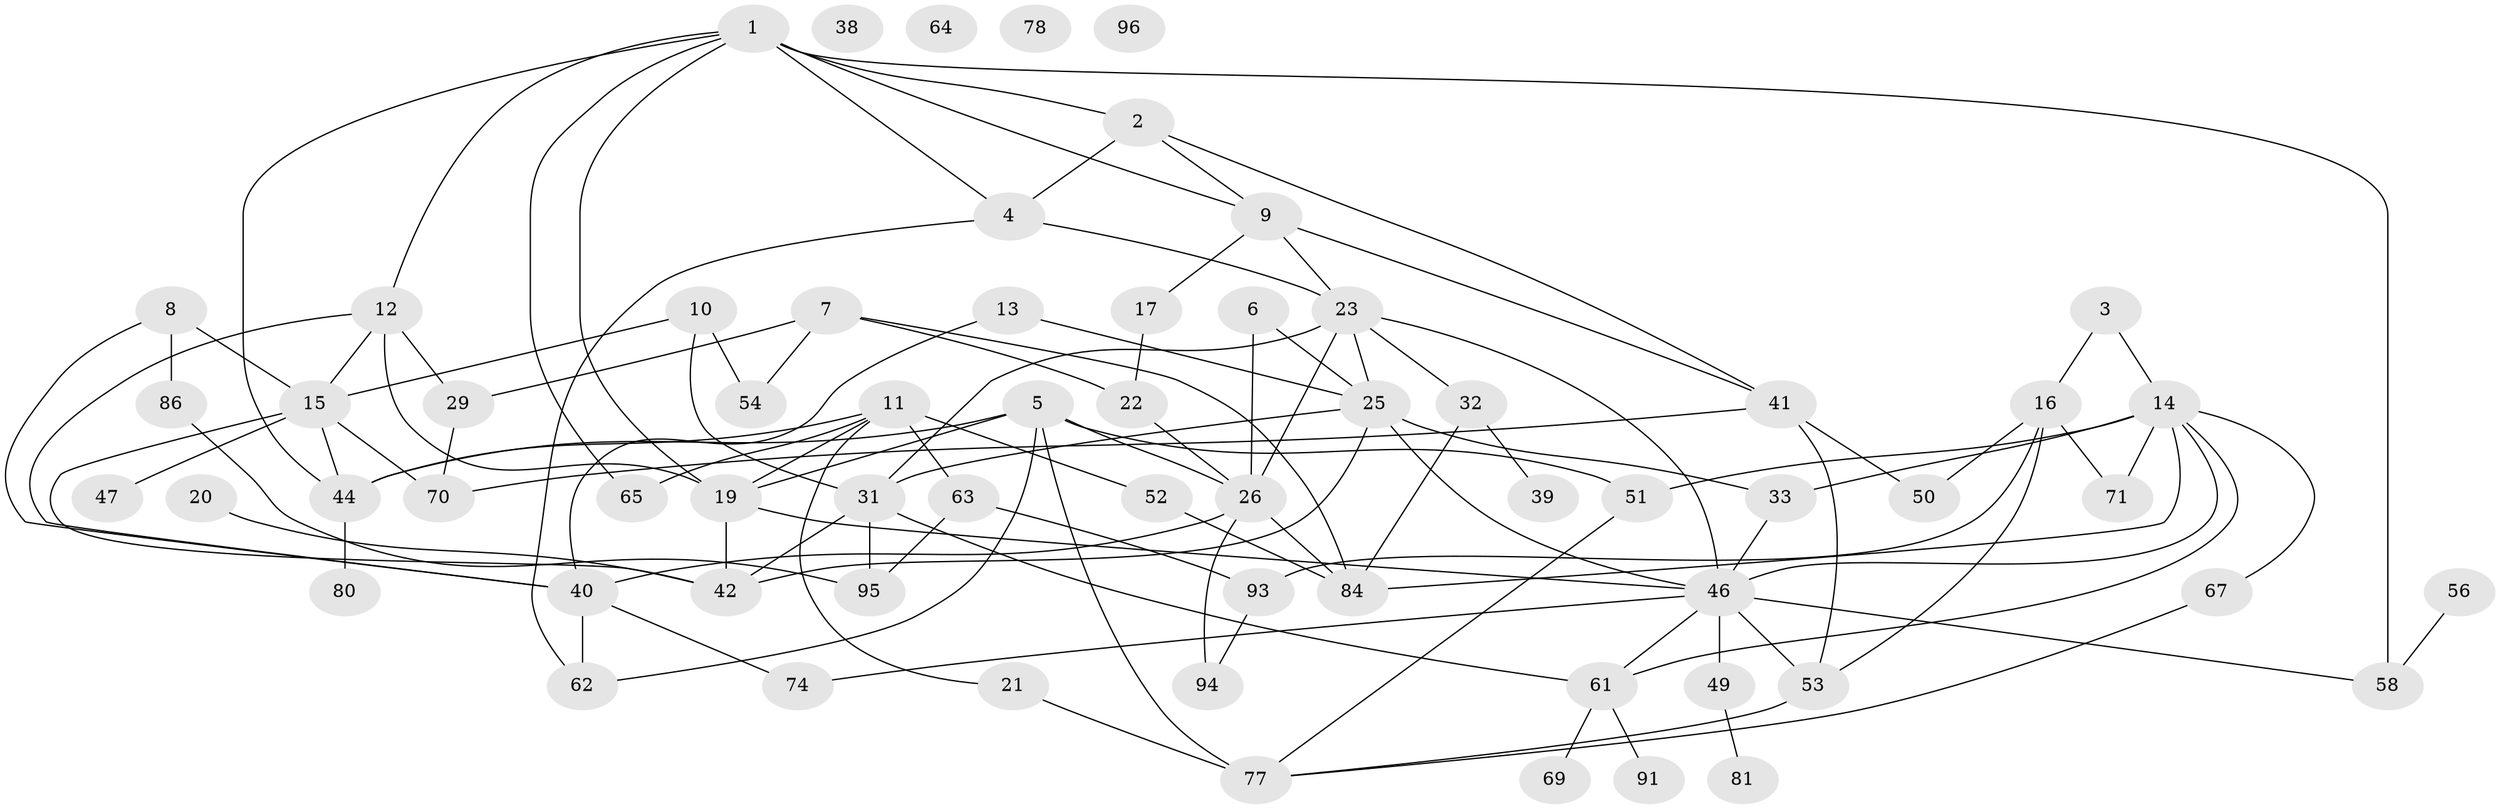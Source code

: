 // original degree distribution, {5: 0.10309278350515463, 4: 0.12371134020618557, 2: 0.24742268041237114, 3: 0.27835051546391754, 1: 0.1134020618556701, 7: 0.020618556701030927, 6: 0.061855670103092786, 0: 0.041237113402061855, 8: 0.010309278350515464}
// Generated by graph-tools (version 1.1) at 2025/41/03/06/25 10:41:23]
// undirected, 65 vertices, 111 edges
graph export_dot {
graph [start="1"]
  node [color=gray90,style=filled];
  1 [super="+18"];
  2;
  3;
  4 [super="+97"];
  5 [super="+36"];
  6 [super="+43"];
  7 [super="+57"];
  8 [super="+68"];
  9 [super="+37"];
  10;
  11 [super="+35"];
  12 [super="+59"];
  13;
  14 [super="+72"];
  15 [super="+34"];
  16 [super="+28"];
  17 [super="+24"];
  19 [super="+27"];
  20;
  21;
  22 [super="+87"];
  23 [super="+82"];
  25 [super="+89"];
  26 [super="+30"];
  29;
  31 [super="+45"];
  32 [super="+76"];
  33;
  38;
  39;
  40 [super="+48"];
  41 [super="+88"];
  42 [super="+55"];
  44 [super="+79"];
  46 [super="+92"];
  47;
  49 [super="+83"];
  50;
  51;
  52;
  53;
  54;
  56 [super="+60"];
  58 [super="+90"];
  61 [super="+66"];
  62;
  63;
  64;
  65;
  67;
  69 [super="+75"];
  70;
  71 [super="+73"];
  74;
  77 [super="+85"];
  78;
  80;
  81;
  84;
  86;
  91;
  93;
  94;
  95;
  96;
  1 -- 4;
  1 -- 19;
  1 -- 44;
  1 -- 2;
  1 -- 65;
  1 -- 58;
  1 -- 12;
  1 -- 9;
  2 -- 4;
  2 -- 9;
  2 -- 41;
  3 -- 14;
  3 -- 16;
  4 -- 62;
  4 -- 23;
  5 -- 19;
  5 -- 44;
  5 -- 62;
  5 -- 26;
  5 -- 51;
  5 -- 77;
  6 -- 25;
  6 -- 26;
  7 -- 29;
  7 -- 84;
  7 -- 54;
  7 -- 22;
  8 -- 40;
  8 -- 86;
  8 -- 15;
  9 -- 17;
  9 -- 23 [weight=2];
  9 -- 41;
  10 -- 15;
  10 -- 31;
  10 -- 54;
  11 -- 21;
  11 -- 65;
  11 -- 19;
  11 -- 52;
  11 -- 44;
  11 -- 63;
  12 -- 29;
  12 -- 40;
  12 -- 19;
  12 -- 15;
  13 -- 25;
  13 -- 40;
  14 -- 51;
  14 -- 61;
  14 -- 67;
  14 -- 84;
  14 -- 71;
  14 -- 33;
  14 -- 46;
  15 -- 70;
  15 -- 47;
  15 -- 44;
  15 -- 42;
  16 -- 71;
  16 -- 50;
  16 -- 53;
  16 -- 93;
  17 -- 22;
  19 -- 42;
  19 -- 46;
  20 -- 42;
  21 -- 77 [weight=2];
  22 -- 26;
  23 -- 26;
  23 -- 25 [weight=2];
  23 -- 32;
  23 -- 46;
  23 -- 31;
  25 -- 33;
  25 -- 46;
  25 -- 31;
  25 -- 42;
  26 -- 94;
  26 -- 84;
  26 -- 40;
  29 -- 70;
  31 -- 61;
  31 -- 95;
  31 -- 42;
  32 -- 39;
  32 -- 84;
  33 -- 46;
  40 -- 74;
  40 -- 62;
  41 -- 53;
  41 -- 50;
  41 -- 70;
  44 -- 80;
  46 -- 49;
  46 -- 53 [weight=2];
  46 -- 74;
  46 -- 58;
  46 -- 61;
  49 -- 81;
  51 -- 77;
  52 -- 84;
  53 -- 77;
  56 -- 58;
  61 -- 91;
  61 -- 69 [weight=2];
  63 -- 93;
  63 -- 95;
  67 -- 77;
  86 -- 95;
  93 -- 94;
}
